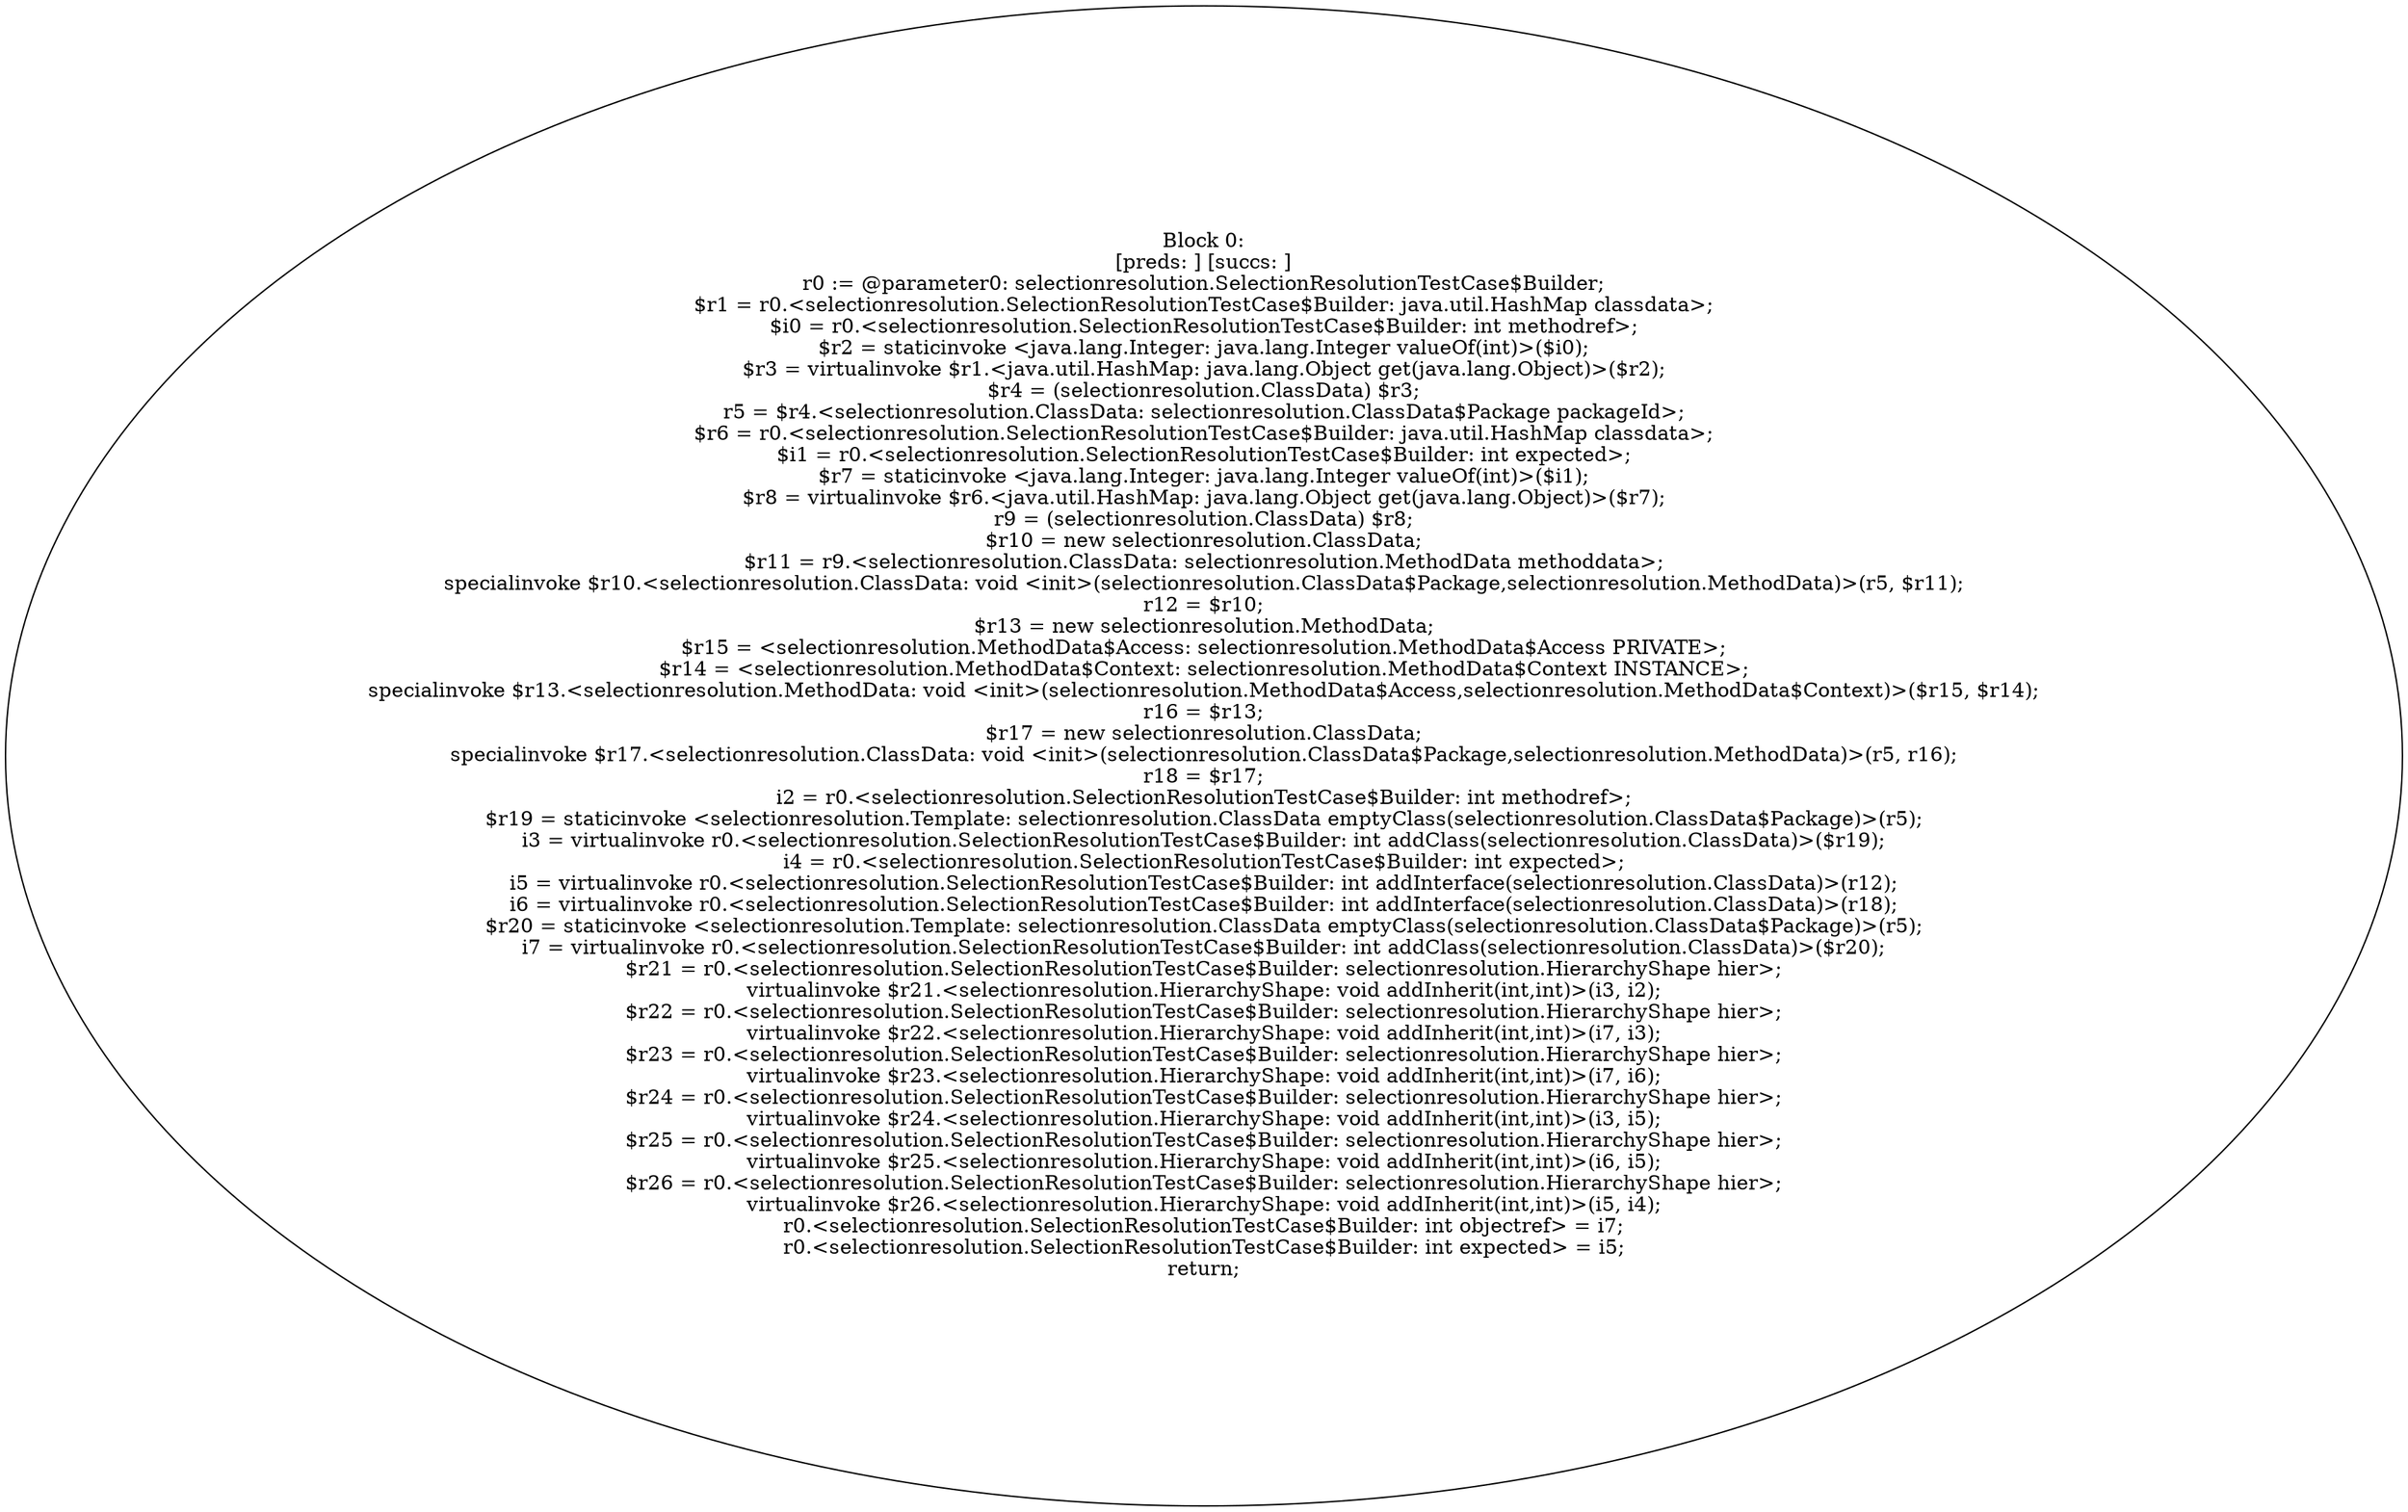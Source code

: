 digraph "unitGraph" {
    "Block 0:
[preds: ] [succs: ]
r0 := @parameter0: selectionresolution.SelectionResolutionTestCase$Builder;
$r1 = r0.<selectionresolution.SelectionResolutionTestCase$Builder: java.util.HashMap classdata>;
$i0 = r0.<selectionresolution.SelectionResolutionTestCase$Builder: int methodref>;
$r2 = staticinvoke <java.lang.Integer: java.lang.Integer valueOf(int)>($i0);
$r3 = virtualinvoke $r1.<java.util.HashMap: java.lang.Object get(java.lang.Object)>($r2);
$r4 = (selectionresolution.ClassData) $r3;
r5 = $r4.<selectionresolution.ClassData: selectionresolution.ClassData$Package packageId>;
$r6 = r0.<selectionresolution.SelectionResolutionTestCase$Builder: java.util.HashMap classdata>;
$i1 = r0.<selectionresolution.SelectionResolutionTestCase$Builder: int expected>;
$r7 = staticinvoke <java.lang.Integer: java.lang.Integer valueOf(int)>($i1);
$r8 = virtualinvoke $r6.<java.util.HashMap: java.lang.Object get(java.lang.Object)>($r7);
r9 = (selectionresolution.ClassData) $r8;
$r10 = new selectionresolution.ClassData;
$r11 = r9.<selectionresolution.ClassData: selectionresolution.MethodData methoddata>;
specialinvoke $r10.<selectionresolution.ClassData: void <init>(selectionresolution.ClassData$Package,selectionresolution.MethodData)>(r5, $r11);
r12 = $r10;
$r13 = new selectionresolution.MethodData;
$r15 = <selectionresolution.MethodData$Access: selectionresolution.MethodData$Access PRIVATE>;
$r14 = <selectionresolution.MethodData$Context: selectionresolution.MethodData$Context INSTANCE>;
specialinvoke $r13.<selectionresolution.MethodData: void <init>(selectionresolution.MethodData$Access,selectionresolution.MethodData$Context)>($r15, $r14);
r16 = $r13;
$r17 = new selectionresolution.ClassData;
specialinvoke $r17.<selectionresolution.ClassData: void <init>(selectionresolution.ClassData$Package,selectionresolution.MethodData)>(r5, r16);
r18 = $r17;
i2 = r0.<selectionresolution.SelectionResolutionTestCase$Builder: int methodref>;
$r19 = staticinvoke <selectionresolution.Template: selectionresolution.ClassData emptyClass(selectionresolution.ClassData$Package)>(r5);
i3 = virtualinvoke r0.<selectionresolution.SelectionResolutionTestCase$Builder: int addClass(selectionresolution.ClassData)>($r19);
i4 = r0.<selectionresolution.SelectionResolutionTestCase$Builder: int expected>;
i5 = virtualinvoke r0.<selectionresolution.SelectionResolutionTestCase$Builder: int addInterface(selectionresolution.ClassData)>(r12);
i6 = virtualinvoke r0.<selectionresolution.SelectionResolutionTestCase$Builder: int addInterface(selectionresolution.ClassData)>(r18);
$r20 = staticinvoke <selectionresolution.Template: selectionresolution.ClassData emptyClass(selectionresolution.ClassData$Package)>(r5);
i7 = virtualinvoke r0.<selectionresolution.SelectionResolutionTestCase$Builder: int addClass(selectionresolution.ClassData)>($r20);
$r21 = r0.<selectionresolution.SelectionResolutionTestCase$Builder: selectionresolution.HierarchyShape hier>;
virtualinvoke $r21.<selectionresolution.HierarchyShape: void addInherit(int,int)>(i3, i2);
$r22 = r0.<selectionresolution.SelectionResolutionTestCase$Builder: selectionresolution.HierarchyShape hier>;
virtualinvoke $r22.<selectionresolution.HierarchyShape: void addInherit(int,int)>(i7, i3);
$r23 = r0.<selectionresolution.SelectionResolutionTestCase$Builder: selectionresolution.HierarchyShape hier>;
virtualinvoke $r23.<selectionresolution.HierarchyShape: void addInherit(int,int)>(i7, i6);
$r24 = r0.<selectionresolution.SelectionResolutionTestCase$Builder: selectionresolution.HierarchyShape hier>;
virtualinvoke $r24.<selectionresolution.HierarchyShape: void addInherit(int,int)>(i3, i5);
$r25 = r0.<selectionresolution.SelectionResolutionTestCase$Builder: selectionresolution.HierarchyShape hier>;
virtualinvoke $r25.<selectionresolution.HierarchyShape: void addInherit(int,int)>(i6, i5);
$r26 = r0.<selectionresolution.SelectionResolutionTestCase$Builder: selectionresolution.HierarchyShape hier>;
virtualinvoke $r26.<selectionresolution.HierarchyShape: void addInherit(int,int)>(i5, i4);
r0.<selectionresolution.SelectionResolutionTestCase$Builder: int objectref> = i7;
r0.<selectionresolution.SelectionResolutionTestCase$Builder: int expected> = i5;
return;
"
}
